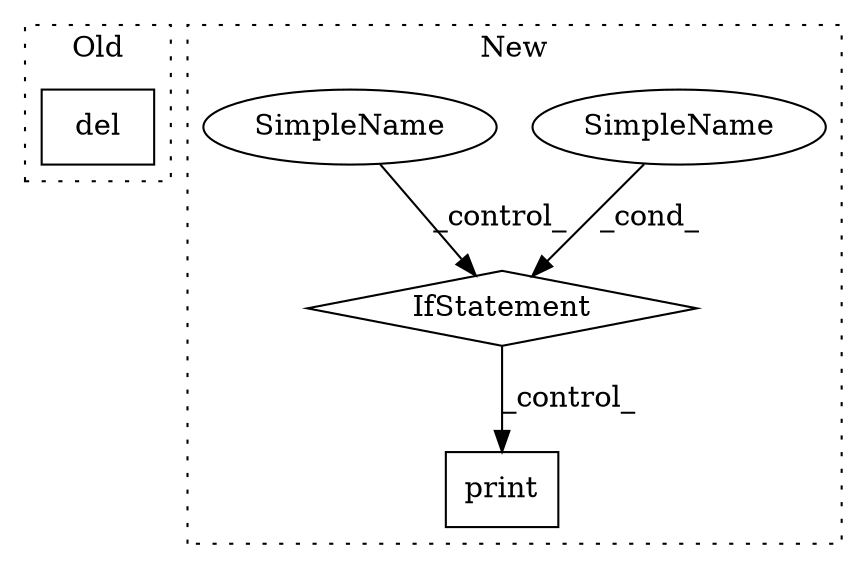 digraph G {
subgraph cluster0 {
1 [label="del" a="32" s="27103,27119" l="4,1" shape="box"];
label = "Old";
style="dotted";
}
subgraph cluster1 {
2 [label="print" a="32" s="26810,26857" l="6,1" shape="box"];
3 [label="IfStatement" a="25" s="26718,26738" l="4,2" shape="diamond"];
4 [label="SimpleName" a="42" s="" l="" shape="ellipse"];
5 [label="SimpleName" a="42" s="" l="" shape="ellipse"];
label = "New";
style="dotted";
}
3 -> 2 [label="_control_"];
4 -> 3 [label="_cond_"];
5 -> 3 [label="_control_"];
}